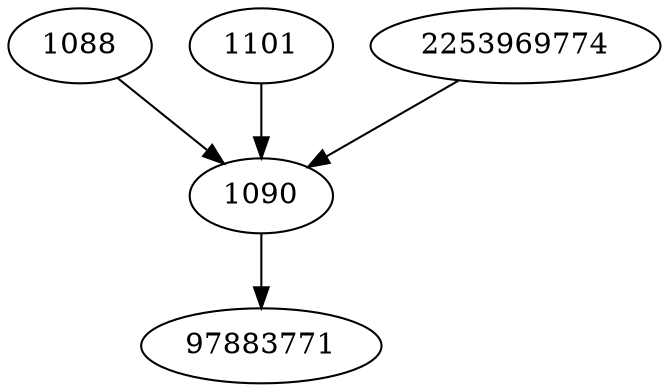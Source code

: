 strict digraph  {
1088;
1090;
1101;
2253969774;
97883771;
1088 -> 1090;
1090 -> 97883771;
1101 -> 1090;
2253969774 -> 1090;
}
